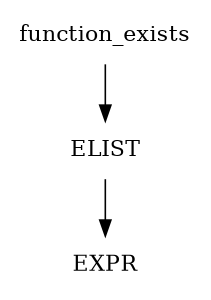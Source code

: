 digraph L0 {
        size = "4,2";
        node [shape = plaintext];
        function_exists -> ELIST;
        ELIST -> EXPR;
}
